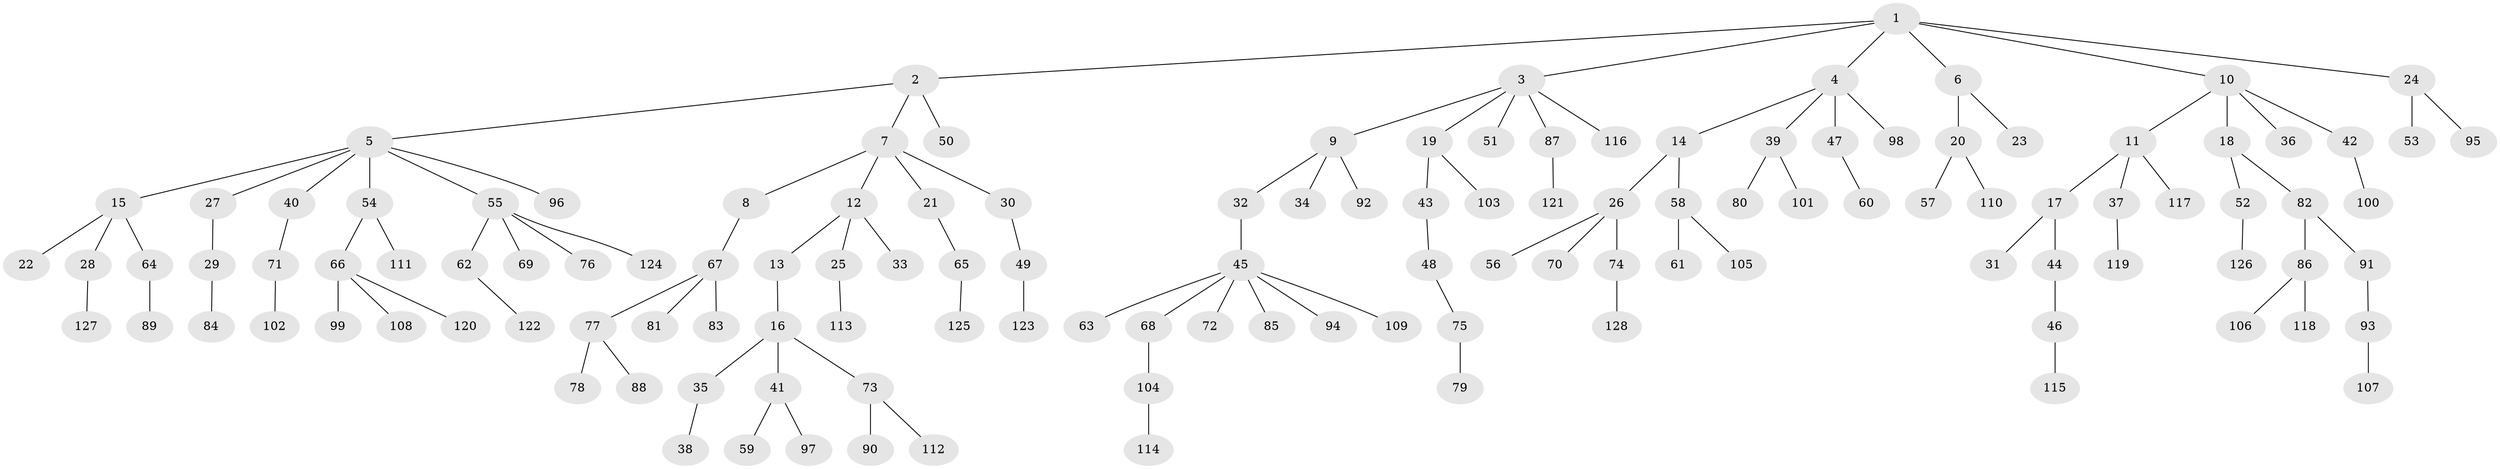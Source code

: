 // Generated by graph-tools (version 1.1) at 2025/02/03/09/25 03:02:30]
// undirected, 128 vertices, 127 edges
graph export_dot {
graph [start="1"]
  node [color=gray90,style=filled];
  1;
  2;
  3;
  4;
  5;
  6;
  7;
  8;
  9;
  10;
  11;
  12;
  13;
  14;
  15;
  16;
  17;
  18;
  19;
  20;
  21;
  22;
  23;
  24;
  25;
  26;
  27;
  28;
  29;
  30;
  31;
  32;
  33;
  34;
  35;
  36;
  37;
  38;
  39;
  40;
  41;
  42;
  43;
  44;
  45;
  46;
  47;
  48;
  49;
  50;
  51;
  52;
  53;
  54;
  55;
  56;
  57;
  58;
  59;
  60;
  61;
  62;
  63;
  64;
  65;
  66;
  67;
  68;
  69;
  70;
  71;
  72;
  73;
  74;
  75;
  76;
  77;
  78;
  79;
  80;
  81;
  82;
  83;
  84;
  85;
  86;
  87;
  88;
  89;
  90;
  91;
  92;
  93;
  94;
  95;
  96;
  97;
  98;
  99;
  100;
  101;
  102;
  103;
  104;
  105;
  106;
  107;
  108;
  109;
  110;
  111;
  112;
  113;
  114;
  115;
  116;
  117;
  118;
  119;
  120;
  121;
  122;
  123;
  124;
  125;
  126;
  127;
  128;
  1 -- 2;
  1 -- 3;
  1 -- 4;
  1 -- 6;
  1 -- 10;
  1 -- 24;
  2 -- 5;
  2 -- 7;
  2 -- 50;
  3 -- 9;
  3 -- 19;
  3 -- 51;
  3 -- 87;
  3 -- 116;
  4 -- 14;
  4 -- 39;
  4 -- 47;
  4 -- 98;
  5 -- 15;
  5 -- 27;
  5 -- 40;
  5 -- 54;
  5 -- 55;
  5 -- 96;
  6 -- 20;
  6 -- 23;
  7 -- 8;
  7 -- 12;
  7 -- 21;
  7 -- 30;
  8 -- 67;
  9 -- 32;
  9 -- 34;
  9 -- 92;
  10 -- 11;
  10 -- 18;
  10 -- 36;
  10 -- 42;
  11 -- 17;
  11 -- 37;
  11 -- 117;
  12 -- 13;
  12 -- 25;
  12 -- 33;
  13 -- 16;
  14 -- 26;
  14 -- 58;
  15 -- 22;
  15 -- 28;
  15 -- 64;
  16 -- 35;
  16 -- 41;
  16 -- 73;
  17 -- 31;
  17 -- 44;
  18 -- 52;
  18 -- 82;
  19 -- 43;
  19 -- 103;
  20 -- 57;
  20 -- 110;
  21 -- 65;
  24 -- 53;
  24 -- 95;
  25 -- 113;
  26 -- 56;
  26 -- 70;
  26 -- 74;
  27 -- 29;
  28 -- 127;
  29 -- 84;
  30 -- 49;
  32 -- 45;
  35 -- 38;
  37 -- 119;
  39 -- 80;
  39 -- 101;
  40 -- 71;
  41 -- 59;
  41 -- 97;
  42 -- 100;
  43 -- 48;
  44 -- 46;
  45 -- 63;
  45 -- 68;
  45 -- 72;
  45 -- 85;
  45 -- 94;
  45 -- 109;
  46 -- 115;
  47 -- 60;
  48 -- 75;
  49 -- 123;
  52 -- 126;
  54 -- 66;
  54 -- 111;
  55 -- 62;
  55 -- 69;
  55 -- 76;
  55 -- 124;
  58 -- 61;
  58 -- 105;
  62 -- 122;
  64 -- 89;
  65 -- 125;
  66 -- 99;
  66 -- 108;
  66 -- 120;
  67 -- 77;
  67 -- 81;
  67 -- 83;
  68 -- 104;
  71 -- 102;
  73 -- 90;
  73 -- 112;
  74 -- 128;
  75 -- 79;
  77 -- 78;
  77 -- 88;
  82 -- 86;
  82 -- 91;
  86 -- 106;
  86 -- 118;
  87 -- 121;
  91 -- 93;
  93 -- 107;
  104 -- 114;
}
